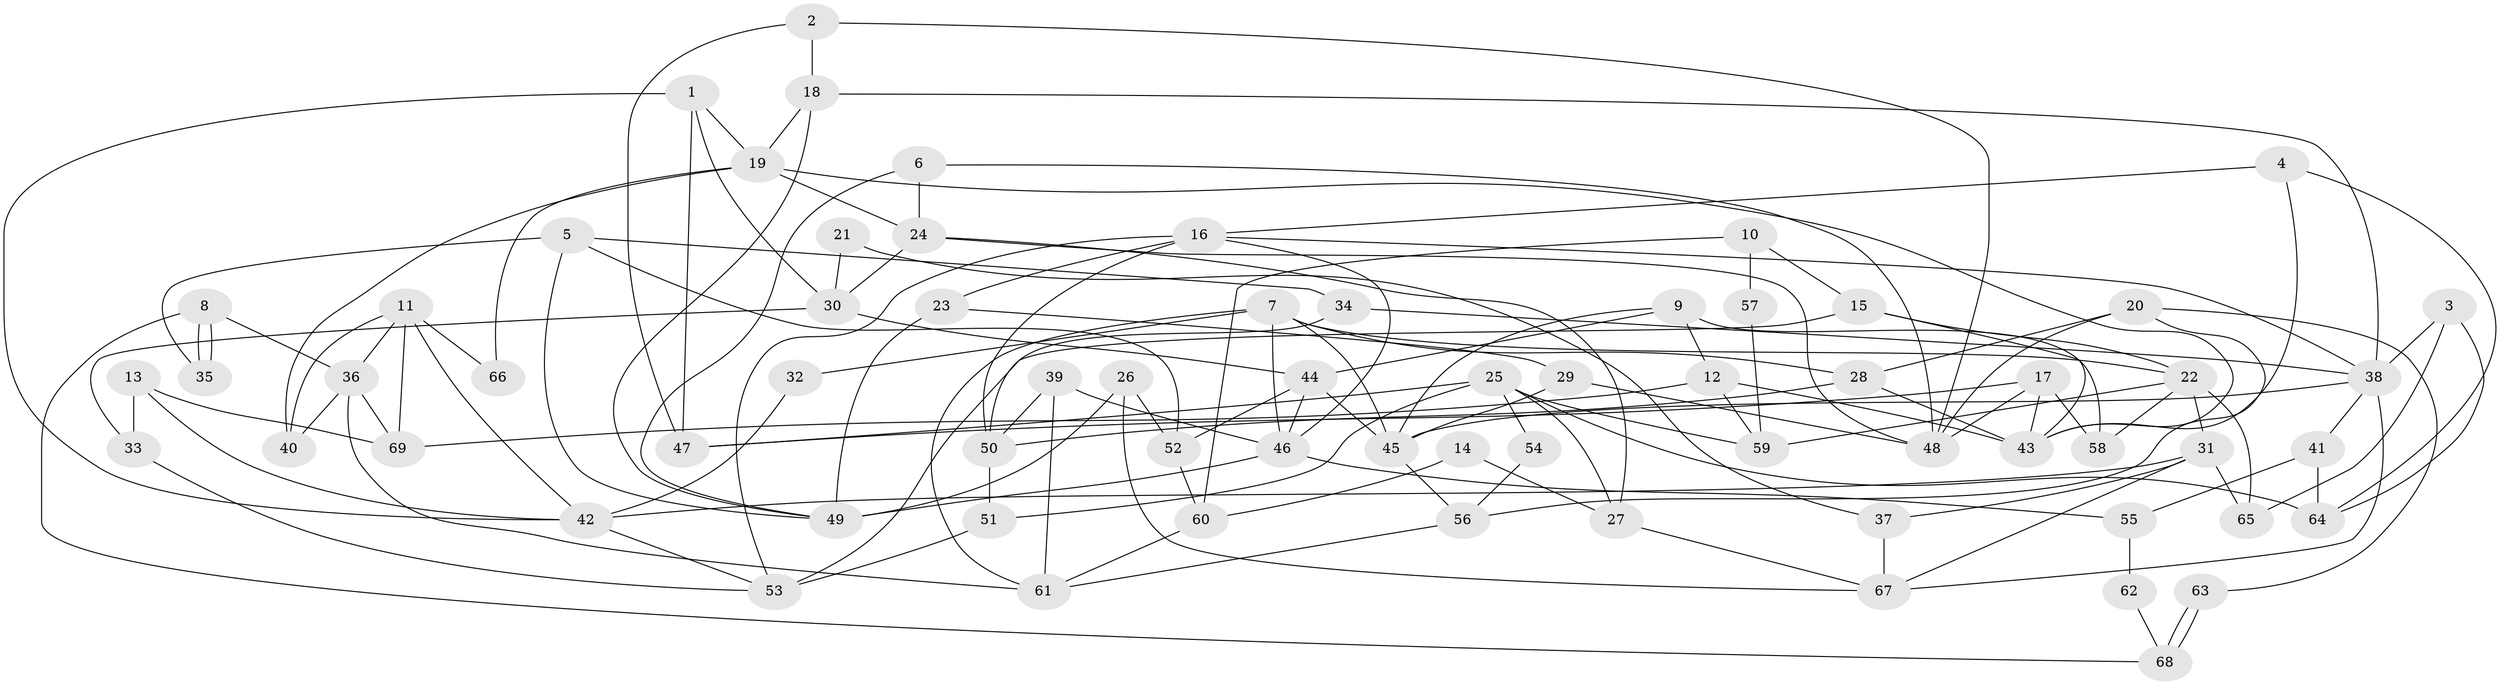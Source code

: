 // coarse degree distribution, {2: 0.125, 4: 0.2916666666666667, 5: 0.14583333333333334, 6: 0.14583333333333334, 3: 0.20833333333333334, 9: 0.020833333333333332, 8: 0.020833333333333332, 7: 0.041666666666666664}
// Generated by graph-tools (version 1.1) at 2025/54/03/04/25 21:54:39]
// undirected, 69 vertices, 138 edges
graph export_dot {
graph [start="1"]
  node [color=gray90,style=filled];
  1;
  2;
  3;
  4;
  5;
  6;
  7;
  8;
  9;
  10;
  11;
  12;
  13;
  14;
  15;
  16;
  17;
  18;
  19;
  20;
  21;
  22;
  23;
  24;
  25;
  26;
  27;
  28;
  29;
  30;
  31;
  32;
  33;
  34;
  35;
  36;
  37;
  38;
  39;
  40;
  41;
  42;
  43;
  44;
  45;
  46;
  47;
  48;
  49;
  50;
  51;
  52;
  53;
  54;
  55;
  56;
  57;
  58;
  59;
  60;
  61;
  62;
  63;
  64;
  65;
  66;
  67;
  68;
  69;
  1 -- 47;
  1 -- 42;
  1 -- 19;
  1 -- 30;
  2 -- 48;
  2 -- 18;
  2 -- 47;
  3 -- 38;
  3 -- 64;
  3 -- 65;
  4 -- 43;
  4 -- 16;
  4 -- 64;
  5 -- 52;
  5 -- 34;
  5 -- 35;
  5 -- 49;
  6 -- 48;
  6 -- 49;
  6 -- 24;
  7 -- 45;
  7 -- 22;
  7 -- 28;
  7 -- 32;
  7 -- 46;
  7 -- 61;
  8 -- 36;
  8 -- 35;
  8 -- 35;
  8 -- 68;
  9 -- 58;
  9 -- 44;
  9 -- 12;
  9 -- 45;
  10 -- 15;
  10 -- 60;
  10 -- 57;
  11 -- 36;
  11 -- 69;
  11 -- 40;
  11 -- 42;
  11 -- 66;
  12 -- 43;
  12 -- 59;
  12 -- 69;
  13 -- 42;
  13 -- 33;
  13 -- 69;
  14 -- 27;
  14 -- 60;
  15 -- 43;
  15 -- 53;
  15 -- 22;
  16 -- 50;
  16 -- 38;
  16 -- 23;
  16 -- 46;
  16 -- 53;
  17 -- 48;
  17 -- 43;
  17 -- 47;
  17 -- 58;
  18 -- 19;
  18 -- 49;
  18 -- 38;
  19 -- 40;
  19 -- 24;
  19 -- 43;
  19 -- 66;
  20 -- 56;
  20 -- 48;
  20 -- 28;
  20 -- 63;
  21 -- 30;
  21 -- 37;
  22 -- 65;
  22 -- 31;
  22 -- 58;
  22 -- 59;
  23 -- 49;
  23 -- 29;
  24 -- 27;
  24 -- 30;
  24 -- 48;
  25 -- 59;
  25 -- 47;
  25 -- 27;
  25 -- 51;
  25 -- 54;
  25 -- 64;
  26 -- 49;
  26 -- 67;
  26 -- 52;
  27 -- 67;
  28 -- 43;
  28 -- 50;
  29 -- 45;
  29 -- 48;
  30 -- 33;
  30 -- 44;
  31 -- 67;
  31 -- 37;
  31 -- 42;
  31 -- 65;
  32 -- 42;
  33 -- 53;
  34 -- 38;
  34 -- 50;
  36 -- 69;
  36 -- 61;
  36 -- 40;
  37 -- 67;
  38 -- 45;
  38 -- 41;
  38 -- 67;
  39 -- 50;
  39 -- 46;
  39 -- 61;
  41 -- 64;
  41 -- 55;
  42 -- 53;
  44 -- 46;
  44 -- 45;
  44 -- 52;
  45 -- 56;
  46 -- 49;
  46 -- 55;
  50 -- 51;
  51 -- 53;
  52 -- 60;
  54 -- 56;
  55 -- 62;
  56 -- 61;
  57 -- 59;
  60 -- 61;
  62 -- 68;
  63 -- 68;
  63 -- 68;
}
